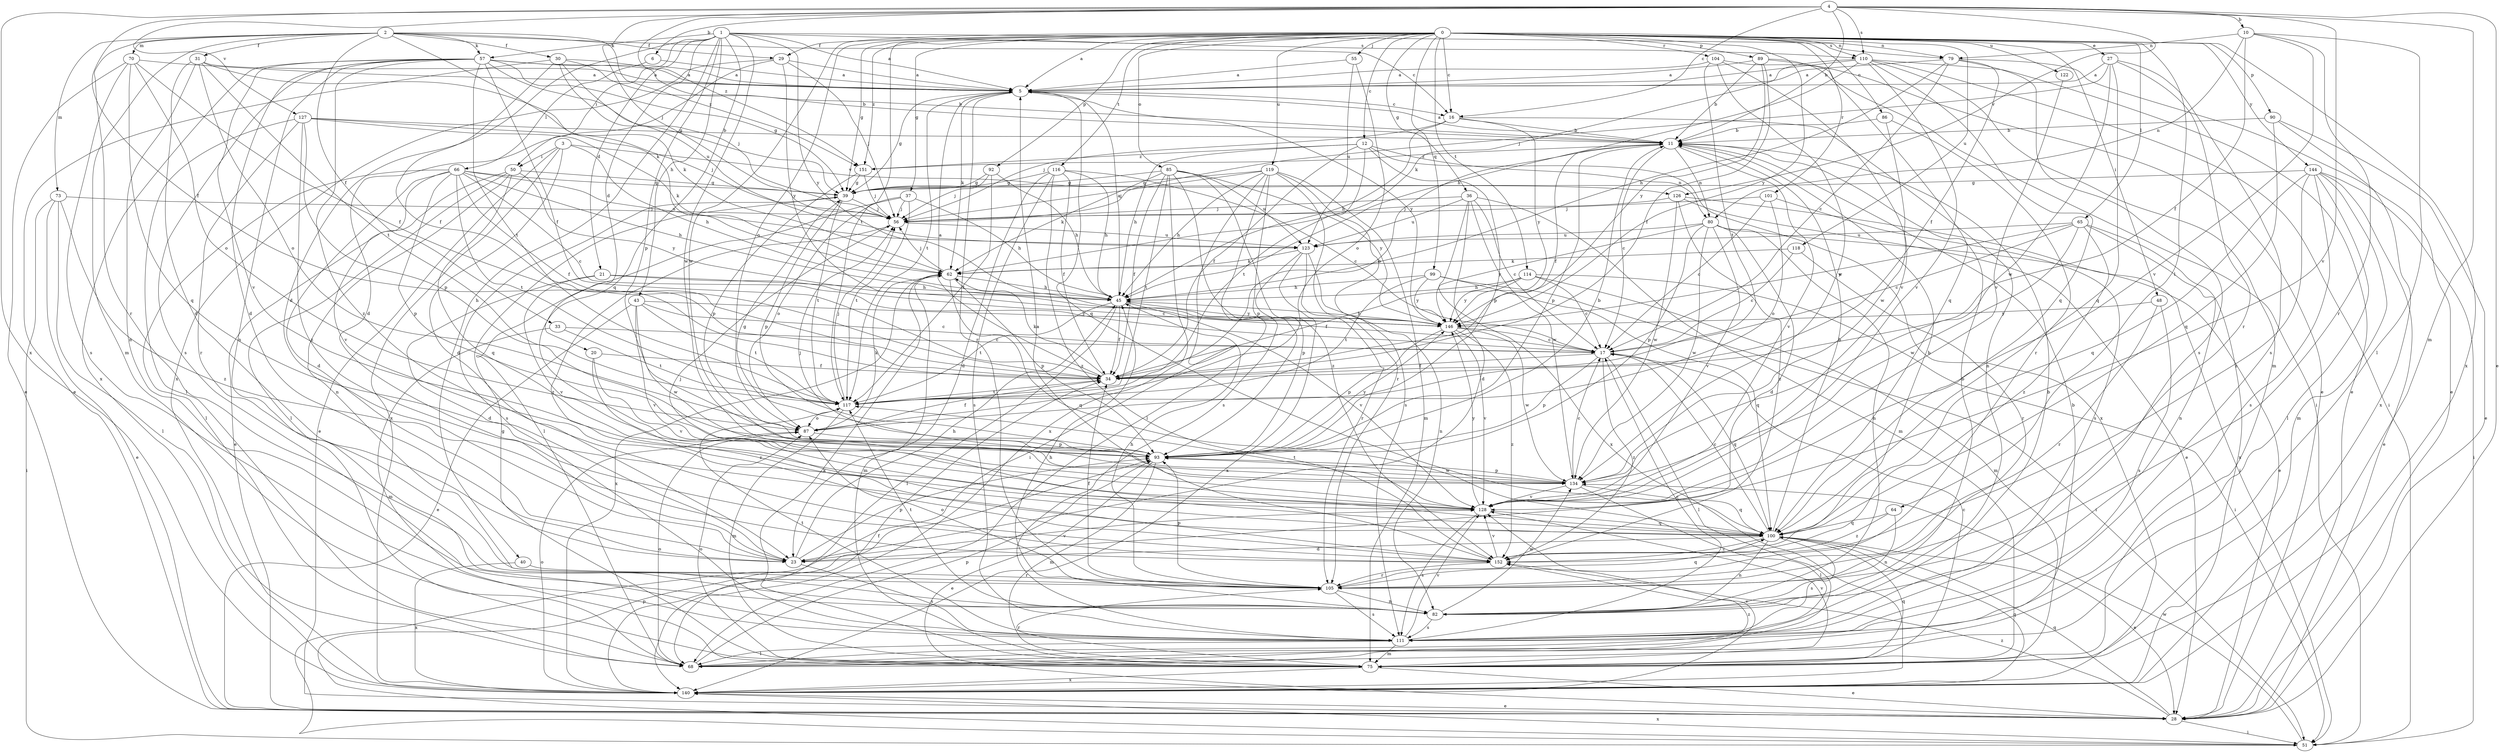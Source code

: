 strict digraph  {
0;
1;
2;
3;
4;
5;
6;
10;
11;
12;
16;
17;
20;
21;
23;
27;
28;
29;
30;
31;
33;
34;
36;
37;
39;
40;
43;
45;
48;
50;
51;
55;
56;
57;
62;
64;
65;
66;
68;
70;
73;
75;
79;
80;
82;
85;
86;
87;
89;
90;
92;
93;
99;
100;
101;
104;
105;
110;
111;
114;
116;
117;
118;
119;
122;
123;
126;
127;
128;
134;
140;
144;
146;
151;
152;
0 -> 5  [label=a];
0 -> 12  [label=c];
0 -> 16  [label=c];
0 -> 27  [label=e];
0 -> 29  [label=f];
0 -> 36  [label=g];
0 -> 37  [label=g];
0 -> 39  [label=g];
0 -> 48  [label=i];
0 -> 55  [label=j];
0 -> 64  [label=l];
0 -> 65  [label=l];
0 -> 79  [label=n];
0 -> 85  [label=o];
0 -> 86  [label=o];
0 -> 87  [label=o];
0 -> 89  [label=p];
0 -> 90  [label=p];
0 -> 92  [label=p];
0 -> 99  [label=q];
0 -> 101  [label=r];
0 -> 104  [label=r];
0 -> 110  [label=s];
0 -> 114  [label=t];
0 -> 116  [label=t];
0 -> 117  [label=t];
0 -> 118  [label=u];
0 -> 119  [label=u];
0 -> 122  [label=u];
0 -> 134  [label=w];
0 -> 140  [label=x];
0 -> 144  [label=y];
0 -> 146  [label=y];
0 -> 151  [label=z];
1 -> 5  [label=a];
1 -> 20  [label=d];
1 -> 21  [label=d];
1 -> 23  [label=d];
1 -> 40  [label=h];
1 -> 43  [label=h];
1 -> 50  [label=i];
1 -> 57  [label=k];
1 -> 79  [label=n];
1 -> 93  [label=p];
1 -> 100  [label=q];
1 -> 110  [label=s];
1 -> 134  [label=w];
1 -> 146  [label=y];
2 -> 16  [label=c];
2 -> 29  [label=f];
2 -> 30  [label=f];
2 -> 31  [label=f];
2 -> 33  [label=f];
2 -> 57  [label=k];
2 -> 62  [label=k];
2 -> 70  [label=m];
2 -> 73  [label=m];
2 -> 75  [label=m];
2 -> 105  [label=r];
2 -> 151  [label=z];
3 -> 23  [label=d];
3 -> 28  [label=e];
3 -> 45  [label=h];
3 -> 50  [label=i];
3 -> 126  [label=v];
3 -> 140  [label=x];
4 -> 6  [label=b];
4 -> 10  [label=b];
4 -> 11  [label=b];
4 -> 16  [label=c];
4 -> 28  [label=e];
4 -> 34  [label=f];
4 -> 56  [label=j];
4 -> 75  [label=m];
4 -> 110  [label=s];
4 -> 126  [label=v];
4 -> 127  [label=v];
4 -> 128  [label=v];
4 -> 140  [label=x];
4 -> 151  [label=z];
5 -> 16  [label=c];
5 -> 39  [label=g];
5 -> 62  [label=k];
5 -> 100  [label=q];
5 -> 105  [label=r];
5 -> 117  [label=t];
5 -> 146  [label=y];
6 -> 5  [label=a];
6 -> 66  [label=l];
10 -> 34  [label=f];
10 -> 68  [label=l];
10 -> 79  [label=n];
10 -> 80  [label=n];
10 -> 105  [label=r];
10 -> 128  [label=v];
11 -> 5  [label=a];
11 -> 17  [label=c];
11 -> 34  [label=f];
11 -> 80  [label=n];
11 -> 93  [label=p];
11 -> 128  [label=v];
11 -> 151  [label=z];
12 -> 34  [label=f];
12 -> 45  [label=h];
12 -> 80  [label=n];
12 -> 93  [label=p];
12 -> 117  [label=t];
12 -> 140  [label=x];
12 -> 151  [label=z];
16 -> 11  [label=b];
16 -> 45  [label=h];
16 -> 56  [label=j];
16 -> 82  [label=n];
16 -> 146  [label=y];
17 -> 34  [label=f];
17 -> 68  [label=l];
17 -> 93  [label=p];
17 -> 100  [label=q];
17 -> 152  [label=z];
20 -> 34  [label=f];
20 -> 128  [label=v];
20 -> 152  [label=z];
21 -> 17  [label=c];
21 -> 23  [label=d];
21 -> 45  [label=h];
21 -> 128  [label=v];
23 -> 45  [label=h];
23 -> 93  [label=p];
23 -> 111  [label=s];
23 -> 128  [label=v];
27 -> 5  [label=a];
27 -> 56  [label=j];
27 -> 100  [label=q];
27 -> 105  [label=r];
27 -> 111  [label=s];
27 -> 134  [label=w];
28 -> 51  [label=i];
28 -> 100  [label=q];
28 -> 152  [label=z];
29 -> 5  [label=a];
29 -> 23  [label=d];
29 -> 56  [label=j];
29 -> 140  [label=x];
29 -> 146  [label=y];
30 -> 5  [label=a];
30 -> 11  [label=b];
30 -> 28  [label=e];
30 -> 34  [label=f];
30 -> 39  [label=g];
30 -> 123  [label=u];
31 -> 5  [label=a];
31 -> 23  [label=d];
31 -> 62  [label=k];
31 -> 82  [label=n];
31 -> 87  [label=o];
31 -> 117  [label=t];
33 -> 17  [label=c];
33 -> 75  [label=m];
33 -> 117  [label=t];
34 -> 5  [label=a];
34 -> 11  [label=b];
34 -> 62  [label=k];
34 -> 117  [label=t];
36 -> 17  [label=c];
36 -> 23  [label=d];
36 -> 56  [label=j];
36 -> 75  [label=m];
36 -> 123  [label=u];
36 -> 134  [label=w];
36 -> 140  [label=x];
37 -> 45  [label=h];
37 -> 56  [label=j];
37 -> 68  [label=l];
37 -> 87  [label=o];
37 -> 117  [label=t];
39 -> 56  [label=j];
39 -> 93  [label=p];
39 -> 111  [label=s];
39 -> 117  [label=t];
40 -> 105  [label=r];
40 -> 140  [label=x];
43 -> 17  [label=c];
43 -> 28  [label=e];
43 -> 117  [label=t];
43 -> 128  [label=v];
43 -> 134  [label=w];
43 -> 146  [label=y];
45 -> 5  [label=a];
45 -> 34  [label=f];
45 -> 68  [label=l];
45 -> 117  [label=t];
45 -> 128  [label=v];
45 -> 146  [label=y];
48 -> 105  [label=r];
48 -> 111  [label=s];
48 -> 146  [label=y];
50 -> 28  [label=e];
50 -> 39  [label=g];
50 -> 68  [label=l];
50 -> 82  [label=n];
50 -> 100  [label=q];
50 -> 146  [label=y];
51 -> 93  [label=p];
51 -> 134  [label=w];
51 -> 140  [label=x];
55 -> 5  [label=a];
55 -> 87  [label=o];
55 -> 123  [label=u];
56 -> 123  [label=u];
56 -> 152  [label=z];
57 -> 5  [label=a];
57 -> 11  [label=b];
57 -> 23  [label=d];
57 -> 34  [label=f];
57 -> 39  [label=g];
57 -> 56  [label=j];
57 -> 82  [label=n];
57 -> 111  [label=s];
57 -> 117  [label=t];
57 -> 128  [label=v];
57 -> 140  [label=x];
57 -> 152  [label=z];
62 -> 45  [label=h];
62 -> 56  [label=j];
62 -> 75  [label=m];
62 -> 93  [label=p];
62 -> 100  [label=q];
62 -> 140  [label=x];
64 -> 82  [label=n];
64 -> 100  [label=q];
64 -> 152  [label=z];
65 -> 17  [label=c];
65 -> 82  [label=n];
65 -> 123  [label=u];
65 -> 134  [label=w];
65 -> 140  [label=x];
65 -> 146  [label=y];
65 -> 152  [label=z];
66 -> 17  [label=c];
66 -> 23  [label=d];
66 -> 34  [label=f];
66 -> 39  [label=g];
66 -> 45  [label=h];
66 -> 68  [label=l];
66 -> 93  [label=p];
66 -> 117  [label=t];
66 -> 123  [label=u];
66 -> 128  [label=v];
68 -> 11  [label=b];
68 -> 87  [label=o];
68 -> 93  [label=p];
68 -> 152  [label=z];
70 -> 5  [label=a];
70 -> 28  [label=e];
70 -> 34  [label=f];
70 -> 87  [label=o];
70 -> 100  [label=q];
70 -> 111  [label=s];
73 -> 28  [label=e];
73 -> 51  [label=i];
73 -> 56  [label=j];
73 -> 68  [label=l];
73 -> 152  [label=z];
75 -> 17  [label=c];
75 -> 28  [label=e];
75 -> 39  [label=g];
75 -> 62  [label=k];
75 -> 87  [label=o];
75 -> 100  [label=q];
75 -> 105  [label=r];
75 -> 128  [label=v];
75 -> 140  [label=x];
79 -> 5  [label=a];
79 -> 17  [label=c];
79 -> 28  [label=e];
79 -> 34  [label=f];
79 -> 45  [label=h];
79 -> 111  [label=s];
80 -> 23  [label=d];
80 -> 28  [label=e];
80 -> 82  [label=n];
80 -> 93  [label=p];
80 -> 123  [label=u];
80 -> 128  [label=v];
80 -> 134  [label=w];
80 -> 146  [label=y];
82 -> 11  [label=b];
82 -> 45  [label=h];
82 -> 111  [label=s];
82 -> 117  [label=t];
82 -> 134  [label=w];
85 -> 34  [label=f];
85 -> 39  [label=g];
85 -> 62  [label=k];
85 -> 111  [label=s];
85 -> 117  [label=t];
85 -> 123  [label=u];
85 -> 140  [label=x];
85 -> 146  [label=y];
85 -> 152  [label=z];
86 -> 11  [label=b];
86 -> 105  [label=r];
86 -> 134  [label=w];
87 -> 34  [label=f];
87 -> 62  [label=k];
87 -> 93  [label=p];
89 -> 5  [label=a];
89 -> 11  [label=b];
89 -> 28  [label=e];
89 -> 34  [label=f];
89 -> 100  [label=q];
89 -> 146  [label=y];
90 -> 11  [label=b];
90 -> 28  [label=e];
90 -> 100  [label=q];
90 -> 140  [label=x];
92 -> 39  [label=g];
92 -> 45  [label=h];
92 -> 56  [label=j];
92 -> 117  [label=t];
93 -> 11  [label=b];
93 -> 28  [label=e];
93 -> 39  [label=g];
93 -> 75  [label=m];
93 -> 134  [label=w];
93 -> 146  [label=y];
99 -> 45  [label=h];
99 -> 51  [label=i];
99 -> 100  [label=q];
99 -> 117  [label=t];
99 -> 146  [label=y];
100 -> 11  [label=b];
100 -> 17  [label=c];
100 -> 23  [label=d];
100 -> 28  [label=e];
100 -> 56  [label=j];
100 -> 82  [label=n];
100 -> 111  [label=s];
100 -> 152  [label=z];
101 -> 17  [label=c];
101 -> 56  [label=j];
101 -> 87  [label=o];
101 -> 111  [label=s];
104 -> 5  [label=a];
104 -> 51  [label=i];
104 -> 117  [label=t];
104 -> 128  [label=v];
104 -> 134  [label=w];
105 -> 34  [label=f];
105 -> 45  [label=h];
105 -> 82  [label=n];
105 -> 87  [label=o];
105 -> 93  [label=p];
105 -> 100  [label=q];
105 -> 111  [label=s];
110 -> 5  [label=a];
110 -> 28  [label=e];
110 -> 45  [label=h];
110 -> 51  [label=i];
110 -> 62  [label=k];
110 -> 75  [label=m];
110 -> 100  [label=q];
110 -> 128  [label=v];
111 -> 11  [label=b];
111 -> 17  [label=c];
111 -> 68  [label=l];
111 -> 75  [label=m];
111 -> 117  [label=t];
111 -> 128  [label=v];
114 -> 17  [label=c];
114 -> 34  [label=f];
114 -> 45  [label=h];
114 -> 51  [label=i];
114 -> 75  [label=m];
114 -> 146  [label=y];
116 -> 17  [label=c];
116 -> 23  [label=d];
116 -> 34  [label=f];
116 -> 39  [label=g];
116 -> 45  [label=h];
116 -> 111  [label=s];
116 -> 152  [label=z];
117 -> 56  [label=j];
117 -> 75  [label=m];
117 -> 87  [label=o];
118 -> 17  [label=c];
118 -> 62  [label=k];
118 -> 105  [label=r];
119 -> 39  [label=g];
119 -> 45  [label=h];
119 -> 51  [label=i];
119 -> 56  [label=j];
119 -> 68  [label=l];
119 -> 75  [label=m];
119 -> 93  [label=p];
119 -> 105  [label=r];
119 -> 111  [label=s];
122 -> 128  [label=v];
123 -> 62  [label=k];
123 -> 82  [label=n];
123 -> 93  [label=p];
123 -> 105  [label=r];
123 -> 140  [label=x];
126 -> 28  [label=e];
126 -> 51  [label=i];
126 -> 56  [label=j];
126 -> 134  [label=w];
126 -> 152  [label=z];
127 -> 11  [label=b];
127 -> 56  [label=j];
127 -> 62  [label=k];
127 -> 68  [label=l];
127 -> 93  [label=p];
127 -> 105  [label=r];
127 -> 152  [label=z];
128 -> 100  [label=q];
128 -> 111  [label=s];
128 -> 117  [label=t];
128 -> 146  [label=y];
134 -> 17  [label=c];
134 -> 56  [label=j];
134 -> 68  [label=l];
134 -> 93  [label=p];
134 -> 100  [label=q];
134 -> 128  [label=v];
140 -> 28  [label=e];
140 -> 34  [label=f];
140 -> 87  [label=o];
140 -> 100  [label=q];
140 -> 128  [label=v];
144 -> 28  [label=e];
144 -> 39  [label=g];
144 -> 51  [label=i];
144 -> 68  [label=l];
144 -> 75  [label=m];
144 -> 100  [label=q];
144 -> 111  [label=s];
144 -> 152  [label=z];
146 -> 17  [label=c];
146 -> 45  [label=h];
146 -> 93  [label=p];
146 -> 128  [label=v];
146 -> 134  [label=w];
146 -> 152  [label=z];
151 -> 39  [label=g];
151 -> 56  [label=j];
151 -> 93  [label=p];
152 -> 5  [label=a];
152 -> 11  [label=b];
152 -> 105  [label=r];
152 -> 128  [label=v];
}
